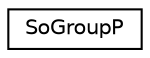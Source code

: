 digraph "Graphical Class Hierarchy"
{
 // LATEX_PDF_SIZE
  edge [fontname="Helvetica",fontsize="10",labelfontname="Helvetica",labelfontsize="10"];
  node [fontname="Helvetica",fontsize="10",shape=record];
  rankdir="LR";
  Node0 [label="SoGroupP",height=0.2,width=0.4,color="black", fillcolor="white", style="filled",URL="$classSoGroupP.html",tooltip=" "];
}
